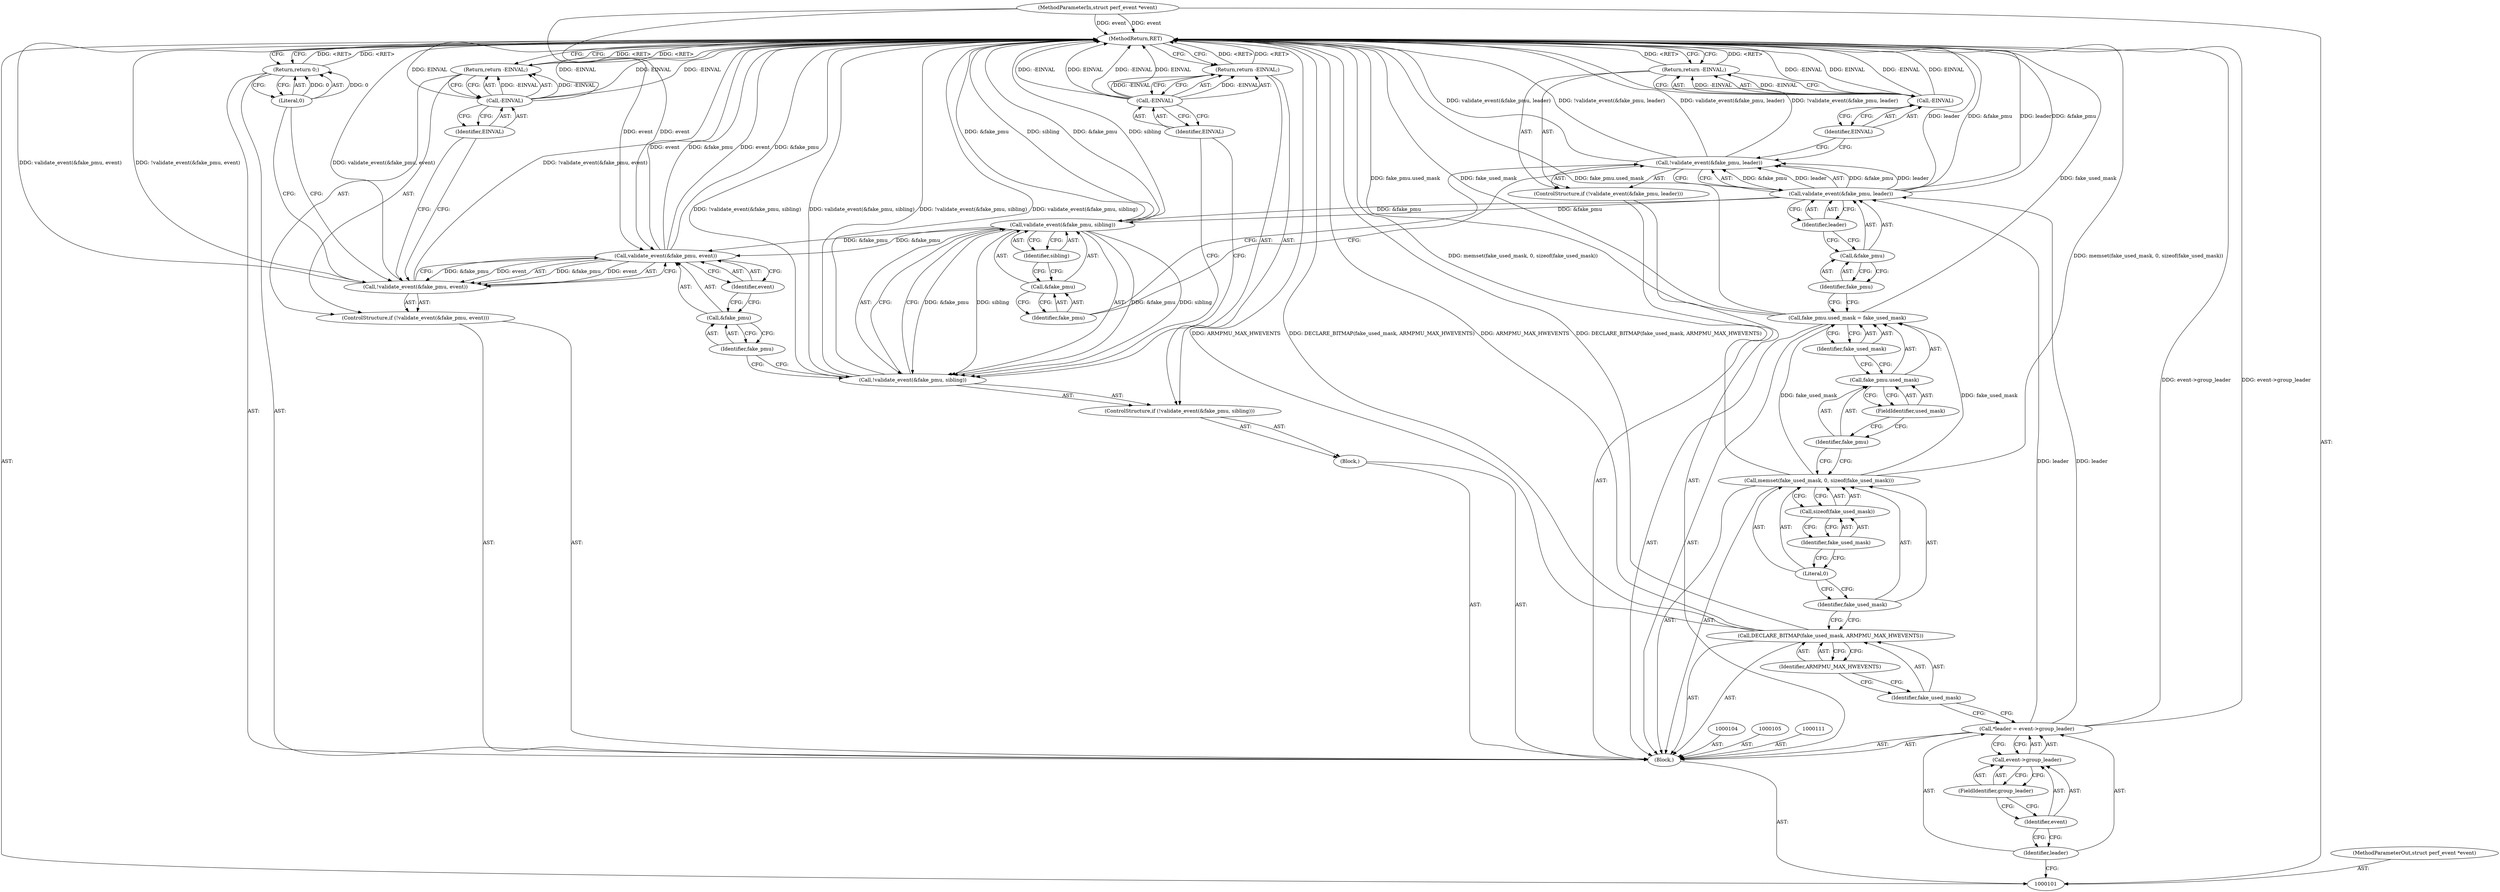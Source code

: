 digraph "1_linux_8fff105e13041e49b82f92eef034f363a6b1c071_0" {
"1000155" [label="(MethodReturn,RET)"];
"1000102" [label="(MethodParameterIn,struct perf_event *event)"];
"1000209" [label="(MethodParameterOut,struct perf_event *event)"];
"1000115" [label="(Call,memset(fake_used_mask, 0, sizeof(fake_used_mask)))"];
"1000117" [label="(Literal,0)"];
"1000118" [label="(Call,sizeof(fake_used_mask))"];
"1000119" [label="(Identifier,fake_used_mask)"];
"1000116" [label="(Identifier,fake_used_mask)"];
"1000123" [label="(FieldIdentifier,used_mask)"];
"1000120" [label="(Call,fake_pmu.used_mask = fake_used_mask)"];
"1000121" [label="(Call,fake_pmu.used_mask)"];
"1000122" [label="(Identifier,fake_pmu)"];
"1000124" [label="(Identifier,fake_used_mask)"];
"1000125" [label="(ControlStructure,if (!validate_event(&fake_pmu, leader)))"];
"1000128" [label="(Call,&fake_pmu)"];
"1000129" [label="(Identifier,fake_pmu)"];
"1000130" [label="(Identifier,leader)"];
"1000126" [label="(Call,!validate_event(&fake_pmu, leader))"];
"1000127" [label="(Call,validate_event(&fake_pmu, leader))"];
"1000132" [label="(Call,-EINVAL)"];
"1000133" [label="(Identifier,EINVAL)"];
"1000131" [label="(Return,return -EINVAL;)"];
"1000134" [label="(Block,)"];
"1000135" [label="(ControlStructure,if (!validate_event(&fake_pmu, sibling)))"];
"1000138" [label="(Call,&fake_pmu)"];
"1000139" [label="(Identifier,fake_pmu)"];
"1000140" [label="(Identifier,sibling)"];
"1000136" [label="(Call,!validate_event(&fake_pmu, sibling))"];
"1000137" [label="(Call,validate_event(&fake_pmu, sibling))"];
"1000142" [label="(Call,-EINVAL)"];
"1000143" [label="(Identifier,EINVAL)"];
"1000141" [label="(Return,return -EINVAL;)"];
"1000103" [label="(Block,)"];
"1000144" [label="(ControlStructure,if (!validate_event(&fake_pmu, event)))"];
"1000147" [label="(Call,&fake_pmu)"];
"1000148" [label="(Identifier,fake_pmu)"];
"1000149" [label="(Identifier,event)"];
"1000145" [label="(Call,!validate_event(&fake_pmu, event))"];
"1000146" [label="(Call,validate_event(&fake_pmu, event))"];
"1000151" [label="(Call,-EINVAL)"];
"1000152" [label="(Identifier,EINVAL)"];
"1000150" [label="(Return,return -EINVAL;)"];
"1000153" [label="(Return,return 0;)"];
"1000154" [label="(Literal,0)"];
"1000106" [label="(Call,*leader = event->group_leader)"];
"1000107" [label="(Identifier,leader)"];
"1000108" [label="(Call,event->group_leader)"];
"1000109" [label="(Identifier,event)"];
"1000110" [label="(FieldIdentifier,group_leader)"];
"1000112" [label="(Call,DECLARE_BITMAP(fake_used_mask, ARMPMU_MAX_HWEVENTS))"];
"1000113" [label="(Identifier,fake_used_mask)"];
"1000114" [label="(Identifier,ARMPMU_MAX_HWEVENTS)"];
"1000155" -> "1000101"  [label="AST: "];
"1000155" -> "1000131"  [label="CFG: "];
"1000155" -> "1000141"  [label="CFG: "];
"1000155" -> "1000150"  [label="CFG: "];
"1000155" -> "1000153"  [label="CFG: "];
"1000142" -> "1000155"  [label="DDG: -EINVAL"];
"1000142" -> "1000155"  [label="DDG: EINVAL"];
"1000106" -> "1000155"  [label="DDG: event->group_leader"];
"1000151" -> "1000155"  [label="DDG: -EINVAL"];
"1000151" -> "1000155"  [label="DDG: EINVAL"];
"1000112" -> "1000155"  [label="DDG: ARMPMU_MAX_HWEVENTS"];
"1000112" -> "1000155"  [label="DDG: DECLARE_BITMAP(fake_used_mask, ARMPMU_MAX_HWEVENTS)"];
"1000132" -> "1000155"  [label="DDG: -EINVAL"];
"1000132" -> "1000155"  [label="DDG: EINVAL"];
"1000146" -> "1000155"  [label="DDG: event"];
"1000146" -> "1000155"  [label="DDG: &fake_pmu"];
"1000126" -> "1000155"  [label="DDG: validate_event(&fake_pmu, leader)"];
"1000126" -> "1000155"  [label="DDG: !validate_event(&fake_pmu, leader)"];
"1000145" -> "1000155"  [label="DDG: validate_event(&fake_pmu, event)"];
"1000145" -> "1000155"  [label="DDG: !validate_event(&fake_pmu, event)"];
"1000120" -> "1000155"  [label="DDG: fake_used_mask"];
"1000120" -> "1000155"  [label="DDG: fake_pmu.used_mask"];
"1000127" -> "1000155"  [label="DDG: leader"];
"1000127" -> "1000155"  [label="DDG: &fake_pmu"];
"1000137" -> "1000155"  [label="DDG: sibling"];
"1000137" -> "1000155"  [label="DDG: &fake_pmu"];
"1000115" -> "1000155"  [label="DDG: memset(fake_used_mask, 0, sizeof(fake_used_mask))"];
"1000102" -> "1000155"  [label="DDG: event"];
"1000136" -> "1000155"  [label="DDG: !validate_event(&fake_pmu, sibling)"];
"1000136" -> "1000155"  [label="DDG: validate_event(&fake_pmu, sibling)"];
"1000153" -> "1000155"  [label="DDG: <RET>"];
"1000131" -> "1000155"  [label="DDG: <RET>"];
"1000141" -> "1000155"  [label="DDG: <RET>"];
"1000150" -> "1000155"  [label="DDG: <RET>"];
"1000102" -> "1000101"  [label="AST: "];
"1000102" -> "1000155"  [label="DDG: event"];
"1000102" -> "1000146"  [label="DDG: event"];
"1000209" -> "1000101"  [label="AST: "];
"1000115" -> "1000103"  [label="AST: "];
"1000115" -> "1000118"  [label="CFG: "];
"1000116" -> "1000115"  [label="AST: "];
"1000117" -> "1000115"  [label="AST: "];
"1000118" -> "1000115"  [label="AST: "];
"1000122" -> "1000115"  [label="CFG: "];
"1000115" -> "1000155"  [label="DDG: memset(fake_used_mask, 0, sizeof(fake_used_mask))"];
"1000115" -> "1000120"  [label="DDG: fake_used_mask"];
"1000117" -> "1000115"  [label="AST: "];
"1000117" -> "1000116"  [label="CFG: "];
"1000119" -> "1000117"  [label="CFG: "];
"1000118" -> "1000115"  [label="AST: "];
"1000118" -> "1000119"  [label="CFG: "];
"1000119" -> "1000118"  [label="AST: "];
"1000115" -> "1000118"  [label="CFG: "];
"1000119" -> "1000118"  [label="AST: "];
"1000119" -> "1000117"  [label="CFG: "];
"1000118" -> "1000119"  [label="CFG: "];
"1000116" -> "1000115"  [label="AST: "];
"1000116" -> "1000112"  [label="CFG: "];
"1000117" -> "1000116"  [label="CFG: "];
"1000123" -> "1000121"  [label="AST: "];
"1000123" -> "1000122"  [label="CFG: "];
"1000121" -> "1000123"  [label="CFG: "];
"1000120" -> "1000103"  [label="AST: "];
"1000120" -> "1000124"  [label="CFG: "];
"1000121" -> "1000120"  [label="AST: "];
"1000124" -> "1000120"  [label="AST: "];
"1000129" -> "1000120"  [label="CFG: "];
"1000120" -> "1000155"  [label="DDG: fake_used_mask"];
"1000120" -> "1000155"  [label="DDG: fake_pmu.used_mask"];
"1000115" -> "1000120"  [label="DDG: fake_used_mask"];
"1000121" -> "1000120"  [label="AST: "];
"1000121" -> "1000123"  [label="CFG: "];
"1000122" -> "1000121"  [label="AST: "];
"1000123" -> "1000121"  [label="AST: "];
"1000124" -> "1000121"  [label="CFG: "];
"1000122" -> "1000121"  [label="AST: "];
"1000122" -> "1000115"  [label="CFG: "];
"1000123" -> "1000122"  [label="CFG: "];
"1000124" -> "1000120"  [label="AST: "];
"1000124" -> "1000121"  [label="CFG: "];
"1000120" -> "1000124"  [label="CFG: "];
"1000125" -> "1000103"  [label="AST: "];
"1000126" -> "1000125"  [label="AST: "];
"1000131" -> "1000125"  [label="AST: "];
"1000128" -> "1000127"  [label="AST: "];
"1000128" -> "1000129"  [label="CFG: "];
"1000129" -> "1000128"  [label="AST: "];
"1000130" -> "1000128"  [label="CFG: "];
"1000129" -> "1000128"  [label="AST: "];
"1000129" -> "1000120"  [label="CFG: "];
"1000128" -> "1000129"  [label="CFG: "];
"1000130" -> "1000127"  [label="AST: "];
"1000130" -> "1000128"  [label="CFG: "];
"1000127" -> "1000130"  [label="CFG: "];
"1000126" -> "1000125"  [label="AST: "];
"1000126" -> "1000127"  [label="CFG: "];
"1000127" -> "1000126"  [label="AST: "];
"1000133" -> "1000126"  [label="CFG: "];
"1000139" -> "1000126"  [label="CFG: "];
"1000126" -> "1000155"  [label="DDG: validate_event(&fake_pmu, leader)"];
"1000126" -> "1000155"  [label="DDG: !validate_event(&fake_pmu, leader)"];
"1000127" -> "1000126"  [label="DDG: &fake_pmu"];
"1000127" -> "1000126"  [label="DDG: leader"];
"1000127" -> "1000126"  [label="AST: "];
"1000127" -> "1000130"  [label="CFG: "];
"1000128" -> "1000127"  [label="AST: "];
"1000130" -> "1000127"  [label="AST: "];
"1000126" -> "1000127"  [label="CFG: "];
"1000127" -> "1000155"  [label="DDG: leader"];
"1000127" -> "1000155"  [label="DDG: &fake_pmu"];
"1000127" -> "1000126"  [label="DDG: &fake_pmu"];
"1000127" -> "1000126"  [label="DDG: leader"];
"1000106" -> "1000127"  [label="DDG: leader"];
"1000127" -> "1000137"  [label="DDG: &fake_pmu"];
"1000132" -> "1000131"  [label="AST: "];
"1000132" -> "1000133"  [label="CFG: "];
"1000133" -> "1000132"  [label="AST: "];
"1000131" -> "1000132"  [label="CFG: "];
"1000132" -> "1000155"  [label="DDG: -EINVAL"];
"1000132" -> "1000155"  [label="DDG: EINVAL"];
"1000132" -> "1000131"  [label="DDG: -EINVAL"];
"1000133" -> "1000132"  [label="AST: "];
"1000133" -> "1000126"  [label="CFG: "];
"1000132" -> "1000133"  [label="CFG: "];
"1000131" -> "1000125"  [label="AST: "];
"1000131" -> "1000132"  [label="CFG: "];
"1000132" -> "1000131"  [label="AST: "];
"1000155" -> "1000131"  [label="CFG: "];
"1000131" -> "1000155"  [label="DDG: <RET>"];
"1000132" -> "1000131"  [label="DDG: -EINVAL"];
"1000134" -> "1000103"  [label="AST: "];
"1000135" -> "1000134"  [label="AST: "];
"1000135" -> "1000134"  [label="AST: "];
"1000136" -> "1000135"  [label="AST: "];
"1000141" -> "1000135"  [label="AST: "];
"1000138" -> "1000137"  [label="AST: "];
"1000138" -> "1000139"  [label="CFG: "];
"1000139" -> "1000138"  [label="AST: "];
"1000140" -> "1000138"  [label="CFG: "];
"1000139" -> "1000138"  [label="AST: "];
"1000139" -> "1000126"  [label="CFG: "];
"1000138" -> "1000139"  [label="CFG: "];
"1000140" -> "1000137"  [label="AST: "];
"1000140" -> "1000138"  [label="CFG: "];
"1000137" -> "1000140"  [label="CFG: "];
"1000136" -> "1000135"  [label="AST: "];
"1000136" -> "1000137"  [label="CFG: "];
"1000137" -> "1000136"  [label="AST: "];
"1000143" -> "1000136"  [label="CFG: "];
"1000148" -> "1000136"  [label="CFG: "];
"1000136" -> "1000155"  [label="DDG: !validate_event(&fake_pmu, sibling)"];
"1000136" -> "1000155"  [label="DDG: validate_event(&fake_pmu, sibling)"];
"1000137" -> "1000136"  [label="DDG: &fake_pmu"];
"1000137" -> "1000136"  [label="DDG: sibling"];
"1000137" -> "1000136"  [label="AST: "];
"1000137" -> "1000140"  [label="CFG: "];
"1000138" -> "1000137"  [label="AST: "];
"1000140" -> "1000137"  [label="AST: "];
"1000136" -> "1000137"  [label="CFG: "];
"1000137" -> "1000155"  [label="DDG: sibling"];
"1000137" -> "1000155"  [label="DDG: &fake_pmu"];
"1000137" -> "1000136"  [label="DDG: &fake_pmu"];
"1000137" -> "1000136"  [label="DDG: sibling"];
"1000127" -> "1000137"  [label="DDG: &fake_pmu"];
"1000137" -> "1000146"  [label="DDG: &fake_pmu"];
"1000142" -> "1000141"  [label="AST: "];
"1000142" -> "1000143"  [label="CFG: "];
"1000143" -> "1000142"  [label="AST: "];
"1000141" -> "1000142"  [label="CFG: "];
"1000142" -> "1000155"  [label="DDG: -EINVAL"];
"1000142" -> "1000155"  [label="DDG: EINVAL"];
"1000142" -> "1000141"  [label="DDG: -EINVAL"];
"1000143" -> "1000142"  [label="AST: "];
"1000143" -> "1000136"  [label="CFG: "];
"1000142" -> "1000143"  [label="CFG: "];
"1000141" -> "1000135"  [label="AST: "];
"1000141" -> "1000142"  [label="CFG: "];
"1000142" -> "1000141"  [label="AST: "];
"1000155" -> "1000141"  [label="CFG: "];
"1000141" -> "1000155"  [label="DDG: <RET>"];
"1000142" -> "1000141"  [label="DDG: -EINVAL"];
"1000103" -> "1000101"  [label="AST: "];
"1000104" -> "1000103"  [label="AST: "];
"1000105" -> "1000103"  [label="AST: "];
"1000106" -> "1000103"  [label="AST: "];
"1000111" -> "1000103"  [label="AST: "];
"1000112" -> "1000103"  [label="AST: "];
"1000115" -> "1000103"  [label="AST: "];
"1000120" -> "1000103"  [label="AST: "];
"1000125" -> "1000103"  [label="AST: "];
"1000134" -> "1000103"  [label="AST: "];
"1000144" -> "1000103"  [label="AST: "];
"1000153" -> "1000103"  [label="AST: "];
"1000144" -> "1000103"  [label="AST: "];
"1000145" -> "1000144"  [label="AST: "];
"1000150" -> "1000144"  [label="AST: "];
"1000147" -> "1000146"  [label="AST: "];
"1000147" -> "1000148"  [label="CFG: "];
"1000148" -> "1000147"  [label="AST: "];
"1000149" -> "1000147"  [label="CFG: "];
"1000148" -> "1000147"  [label="AST: "];
"1000148" -> "1000136"  [label="CFG: "];
"1000147" -> "1000148"  [label="CFG: "];
"1000149" -> "1000146"  [label="AST: "];
"1000149" -> "1000147"  [label="CFG: "];
"1000146" -> "1000149"  [label="CFG: "];
"1000145" -> "1000144"  [label="AST: "];
"1000145" -> "1000146"  [label="CFG: "];
"1000146" -> "1000145"  [label="AST: "];
"1000152" -> "1000145"  [label="CFG: "];
"1000154" -> "1000145"  [label="CFG: "];
"1000145" -> "1000155"  [label="DDG: validate_event(&fake_pmu, event)"];
"1000145" -> "1000155"  [label="DDG: !validate_event(&fake_pmu, event)"];
"1000146" -> "1000145"  [label="DDG: &fake_pmu"];
"1000146" -> "1000145"  [label="DDG: event"];
"1000146" -> "1000145"  [label="AST: "];
"1000146" -> "1000149"  [label="CFG: "];
"1000147" -> "1000146"  [label="AST: "];
"1000149" -> "1000146"  [label="AST: "];
"1000145" -> "1000146"  [label="CFG: "];
"1000146" -> "1000155"  [label="DDG: event"];
"1000146" -> "1000155"  [label="DDG: &fake_pmu"];
"1000146" -> "1000145"  [label="DDG: &fake_pmu"];
"1000146" -> "1000145"  [label="DDG: event"];
"1000137" -> "1000146"  [label="DDG: &fake_pmu"];
"1000102" -> "1000146"  [label="DDG: event"];
"1000151" -> "1000150"  [label="AST: "];
"1000151" -> "1000152"  [label="CFG: "];
"1000152" -> "1000151"  [label="AST: "];
"1000150" -> "1000151"  [label="CFG: "];
"1000151" -> "1000155"  [label="DDG: -EINVAL"];
"1000151" -> "1000155"  [label="DDG: EINVAL"];
"1000151" -> "1000150"  [label="DDG: -EINVAL"];
"1000152" -> "1000151"  [label="AST: "];
"1000152" -> "1000145"  [label="CFG: "];
"1000151" -> "1000152"  [label="CFG: "];
"1000150" -> "1000144"  [label="AST: "];
"1000150" -> "1000151"  [label="CFG: "];
"1000151" -> "1000150"  [label="AST: "];
"1000155" -> "1000150"  [label="CFG: "];
"1000150" -> "1000155"  [label="DDG: <RET>"];
"1000151" -> "1000150"  [label="DDG: -EINVAL"];
"1000153" -> "1000103"  [label="AST: "];
"1000153" -> "1000154"  [label="CFG: "];
"1000154" -> "1000153"  [label="AST: "];
"1000155" -> "1000153"  [label="CFG: "];
"1000153" -> "1000155"  [label="DDG: <RET>"];
"1000154" -> "1000153"  [label="DDG: 0"];
"1000154" -> "1000153"  [label="AST: "];
"1000154" -> "1000145"  [label="CFG: "];
"1000153" -> "1000154"  [label="CFG: "];
"1000154" -> "1000153"  [label="DDG: 0"];
"1000106" -> "1000103"  [label="AST: "];
"1000106" -> "1000108"  [label="CFG: "];
"1000107" -> "1000106"  [label="AST: "];
"1000108" -> "1000106"  [label="AST: "];
"1000113" -> "1000106"  [label="CFG: "];
"1000106" -> "1000155"  [label="DDG: event->group_leader"];
"1000106" -> "1000127"  [label="DDG: leader"];
"1000107" -> "1000106"  [label="AST: "];
"1000107" -> "1000101"  [label="CFG: "];
"1000109" -> "1000107"  [label="CFG: "];
"1000108" -> "1000106"  [label="AST: "];
"1000108" -> "1000110"  [label="CFG: "];
"1000109" -> "1000108"  [label="AST: "];
"1000110" -> "1000108"  [label="AST: "];
"1000106" -> "1000108"  [label="CFG: "];
"1000109" -> "1000108"  [label="AST: "];
"1000109" -> "1000107"  [label="CFG: "];
"1000110" -> "1000109"  [label="CFG: "];
"1000110" -> "1000108"  [label="AST: "];
"1000110" -> "1000109"  [label="CFG: "];
"1000108" -> "1000110"  [label="CFG: "];
"1000112" -> "1000103"  [label="AST: "];
"1000112" -> "1000114"  [label="CFG: "];
"1000113" -> "1000112"  [label="AST: "];
"1000114" -> "1000112"  [label="AST: "];
"1000116" -> "1000112"  [label="CFG: "];
"1000112" -> "1000155"  [label="DDG: ARMPMU_MAX_HWEVENTS"];
"1000112" -> "1000155"  [label="DDG: DECLARE_BITMAP(fake_used_mask, ARMPMU_MAX_HWEVENTS)"];
"1000113" -> "1000112"  [label="AST: "];
"1000113" -> "1000106"  [label="CFG: "];
"1000114" -> "1000113"  [label="CFG: "];
"1000114" -> "1000112"  [label="AST: "];
"1000114" -> "1000113"  [label="CFG: "];
"1000112" -> "1000114"  [label="CFG: "];
}
